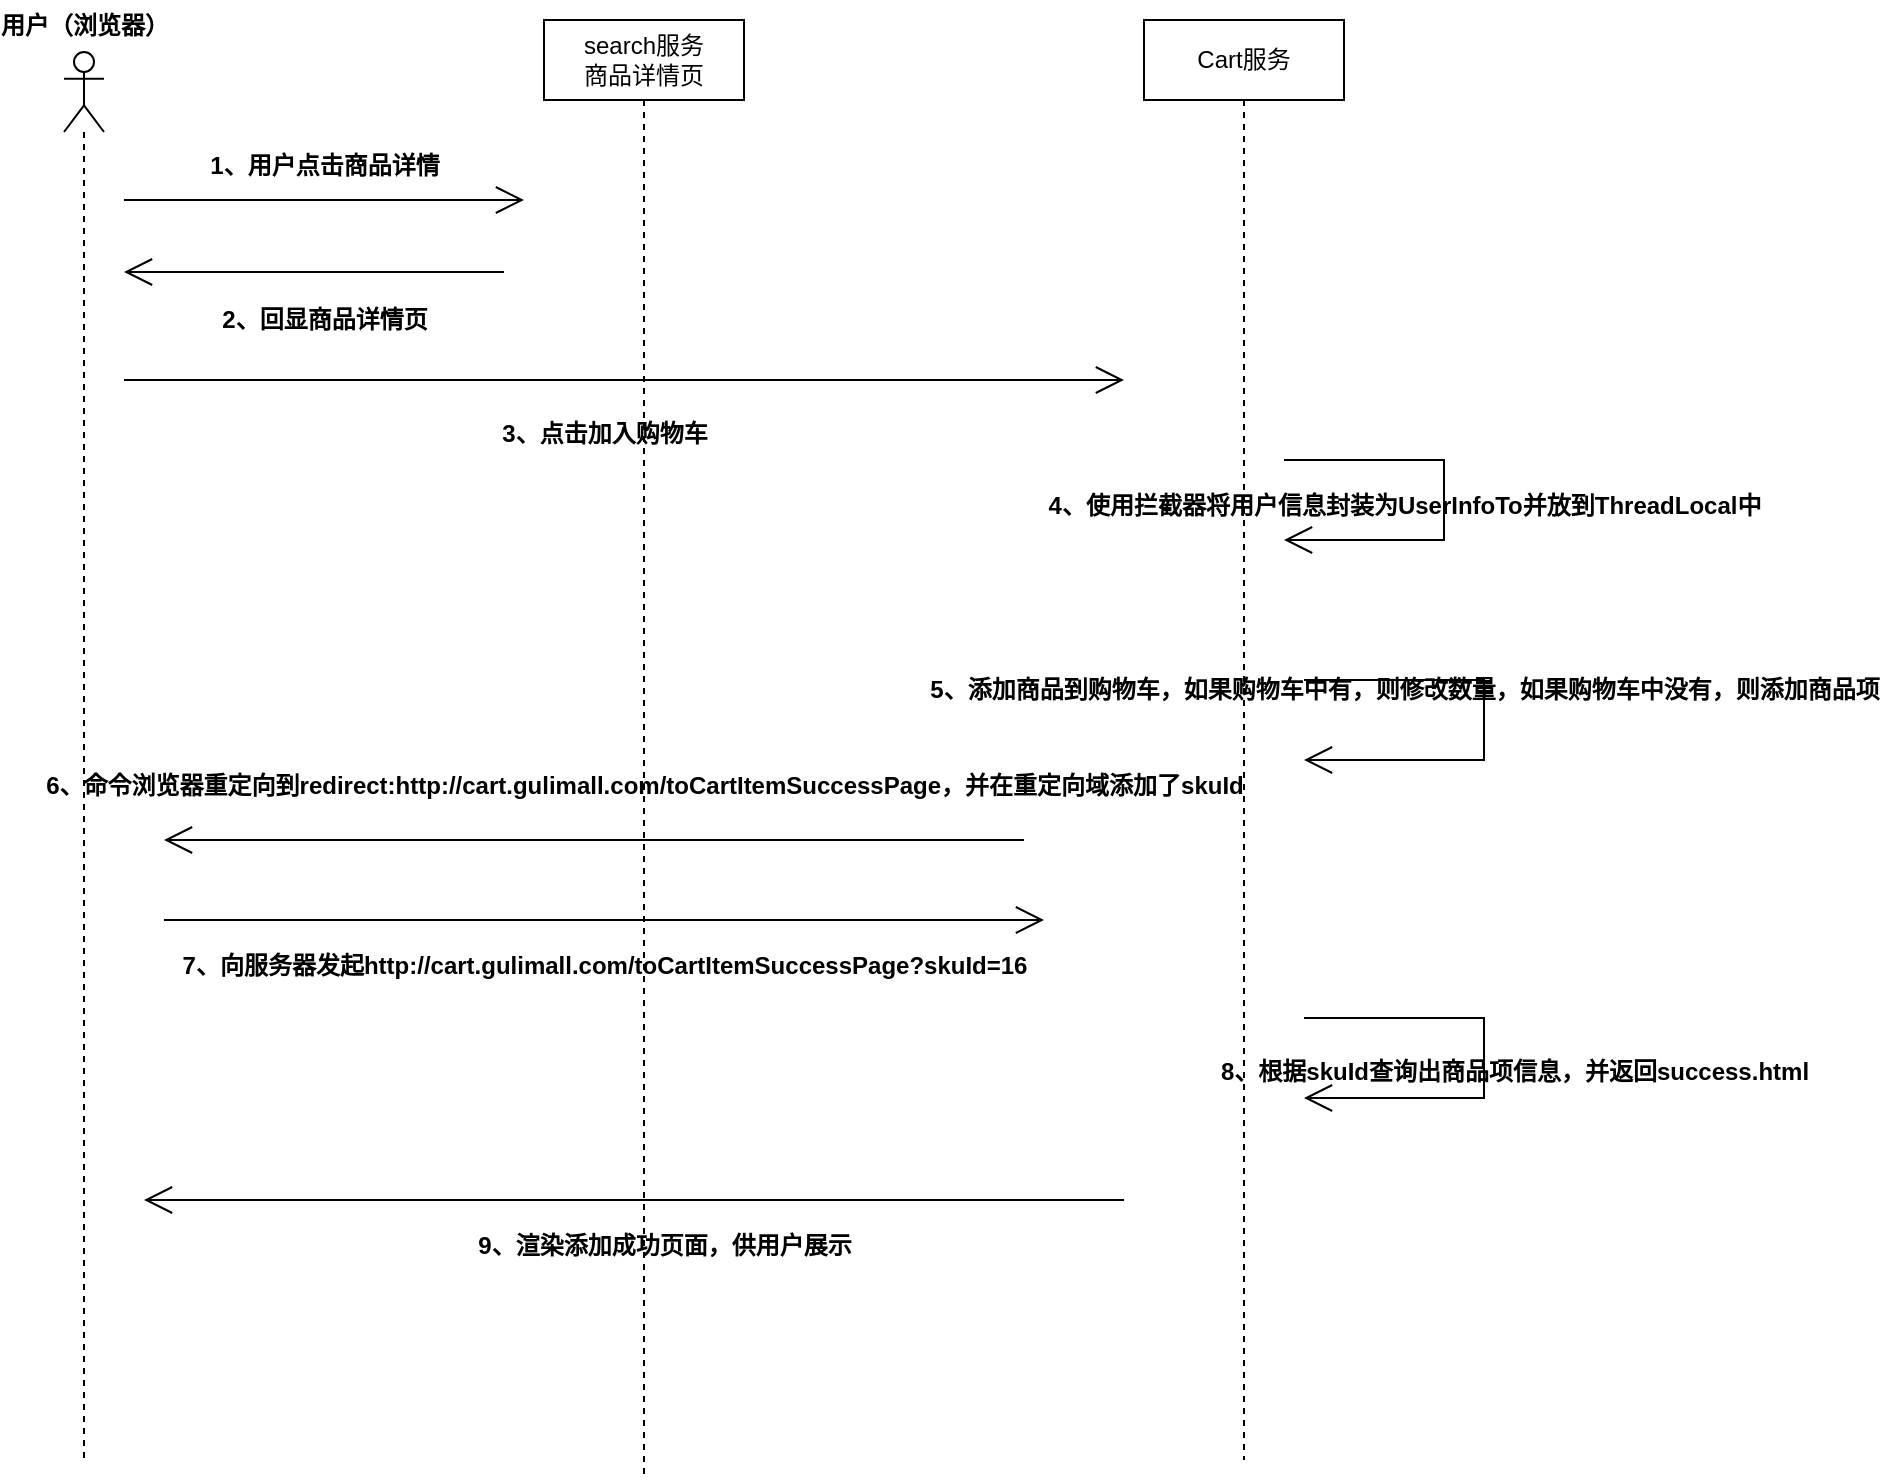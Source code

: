 <mxfile version="21.2.3" type="github">
  <diagram name="第 1 页" id="-aPTYqdTrdN1IJA7BTyB">
    <mxGraphModel dx="1138" dy="606" grid="1" gridSize="10" guides="1" tooltips="1" connect="1" arrows="1" fold="1" page="1" pageScale="1" pageWidth="827" pageHeight="1169" math="0" shadow="0">
      <root>
        <mxCell id="0" />
        <mxCell id="1" parent="0" />
        <mxCell id="B_nZb027GL8no2wa5hfu-1" value="" style="shape=umlLifeline;perimeter=lifelinePerimeter;whiteSpace=wrap;html=1;container=1;dropTarget=0;collapsible=0;recursiveResize=0;outlineConnect=0;portConstraint=eastwest;newEdgeStyle={&quot;edgeStyle&quot;:&quot;elbowEdgeStyle&quot;,&quot;elbow&quot;:&quot;vertical&quot;,&quot;curved&quot;:0,&quot;rounded&quot;:0};participant=umlActor;" vertex="1" parent="1">
          <mxGeometry x="100" y="646" width="20" height="704" as="geometry" />
        </mxCell>
        <mxCell id="B_nZb027GL8no2wa5hfu-2" value="用户（浏览器）" style="text;align=center;fontStyle=1;verticalAlign=middle;spacingLeft=3;spacingRight=3;strokeColor=none;rotatable=0;points=[[0,0.5],[1,0.5]];portConstraint=eastwest;html=1;" vertex="1" parent="1">
          <mxGeometry x="70" y="620" width="80" height="26" as="geometry" />
        </mxCell>
        <mxCell id="B_nZb027GL8no2wa5hfu-3" value="search服务&lt;br&gt;商品详情页" style="shape=umlLifeline;perimeter=lifelinePerimeter;whiteSpace=wrap;html=1;container=1;dropTarget=0;collapsible=0;recursiveResize=0;outlineConnect=0;portConstraint=eastwest;newEdgeStyle={&quot;edgeStyle&quot;:&quot;elbowEdgeStyle&quot;,&quot;elbow&quot;:&quot;vertical&quot;,&quot;curved&quot;:0,&quot;rounded&quot;:0};" vertex="1" parent="1">
          <mxGeometry x="340" y="630" width="100" height="730" as="geometry" />
        </mxCell>
        <mxCell id="B_nZb027GL8no2wa5hfu-4" value="Cart服务" style="shape=umlLifeline;perimeter=lifelinePerimeter;whiteSpace=wrap;html=1;container=1;dropTarget=0;collapsible=0;recursiveResize=0;outlineConnect=0;portConstraint=eastwest;newEdgeStyle={&quot;edgeStyle&quot;:&quot;elbowEdgeStyle&quot;,&quot;elbow&quot;:&quot;vertical&quot;,&quot;curved&quot;:0,&quot;rounded&quot;:0};" vertex="1" parent="1">
          <mxGeometry x="640" y="630" width="100" height="720" as="geometry" />
        </mxCell>
        <mxCell id="B_nZb027GL8no2wa5hfu-6" value="" style="endArrow=open;endFill=1;endSize=12;html=1;rounded=0;" edge="1" parent="1">
          <mxGeometry width="160" relative="1" as="geometry">
            <mxPoint x="130" y="720" as="sourcePoint" />
            <mxPoint x="330" y="720" as="targetPoint" />
          </mxGeometry>
        </mxCell>
        <mxCell id="B_nZb027GL8no2wa5hfu-7" value="1、用户点击商品详情" style="text;align=center;fontStyle=1;verticalAlign=middle;spacingLeft=3;spacingRight=3;strokeColor=none;rotatable=0;points=[[0,0.5],[1,0.5]];portConstraint=eastwest;html=1;" vertex="1" parent="1">
          <mxGeometry x="190" y="690" width="80" height="26" as="geometry" />
        </mxCell>
        <mxCell id="B_nZb027GL8no2wa5hfu-8" value="" style="endArrow=open;endFill=1;endSize=12;html=1;rounded=0;" edge="1" parent="1">
          <mxGeometry width="160" relative="1" as="geometry">
            <mxPoint x="130" y="810" as="sourcePoint" />
            <mxPoint x="630" y="810" as="targetPoint" />
          </mxGeometry>
        </mxCell>
        <mxCell id="B_nZb027GL8no2wa5hfu-9" value="3、点击加入购物车" style="text;align=center;fontStyle=1;verticalAlign=middle;spacingLeft=3;spacingRight=3;strokeColor=none;rotatable=0;points=[[0,0.5],[1,0.5]];portConstraint=eastwest;html=1;" vertex="1" parent="1">
          <mxGeometry x="330" y="824" width="80" height="26" as="geometry" />
        </mxCell>
        <mxCell id="B_nZb027GL8no2wa5hfu-10" value="" style="endArrow=open;endFill=1;endSize=12;html=1;rounded=0;" edge="1" parent="1">
          <mxGeometry width="160" relative="1" as="geometry">
            <mxPoint x="320" y="756" as="sourcePoint" />
            <mxPoint x="130" y="756" as="targetPoint" />
            <Array as="points">
              <mxPoint x="200" y="756" />
            </Array>
          </mxGeometry>
        </mxCell>
        <mxCell id="B_nZb027GL8no2wa5hfu-11" value="2、回显商品详情页" style="text;align=center;fontStyle=1;verticalAlign=middle;spacingLeft=3;spacingRight=3;strokeColor=none;rotatable=0;points=[[0,0.5],[1,0.5]];portConstraint=eastwest;html=1;" vertex="1" parent="1">
          <mxGeometry x="190" y="767" width="80" height="26" as="geometry" />
        </mxCell>
        <mxCell id="B_nZb027GL8no2wa5hfu-13" value="" style="endArrow=open;endFill=1;endSize=12;html=1;rounded=0;" edge="1" parent="1">
          <mxGeometry width="160" relative="1" as="geometry">
            <mxPoint x="710" y="850" as="sourcePoint" />
            <mxPoint x="710" y="890" as="targetPoint" />
            <Array as="points">
              <mxPoint x="790" y="850" />
              <mxPoint x="790" y="890" />
            </Array>
          </mxGeometry>
        </mxCell>
        <mxCell id="B_nZb027GL8no2wa5hfu-14" value="4、使用拦截器将用户信息封装为UserInfoTo并放到ThreadLocal中" style="text;align=center;fontStyle=1;verticalAlign=middle;spacingLeft=3;spacingRight=3;strokeColor=none;rotatable=0;points=[[0,0.5],[1,0.5]];portConstraint=eastwest;html=1;" vertex="1" parent="1">
          <mxGeometry x="755" y="860" width="30" height="26" as="geometry" />
        </mxCell>
        <mxCell id="B_nZb027GL8no2wa5hfu-15" value="" style="endArrow=open;endFill=1;endSize=12;html=1;rounded=0;" edge="1" parent="1">
          <mxGeometry width="160" relative="1" as="geometry">
            <mxPoint x="720" y="1129" as="sourcePoint" />
            <mxPoint x="720" y="1169" as="targetPoint" />
            <Array as="points">
              <mxPoint x="810" y="1129" />
              <mxPoint x="810" y="1169" />
            </Array>
          </mxGeometry>
        </mxCell>
        <mxCell id="B_nZb027GL8no2wa5hfu-16" value="5、添加商品到购物车，如果购物车中有，则修改数量，如果购物车中没有，则添加商品项" style="text;align=center;fontStyle=1;verticalAlign=middle;spacingLeft=3;spacingRight=3;strokeColor=none;rotatable=0;points=[[0,0.5],[1,0.5]];portConstraint=eastwest;html=1;" vertex="1" parent="1">
          <mxGeometry x="730" y="950" width="80" height="30" as="geometry" />
        </mxCell>
        <mxCell id="B_nZb027GL8no2wa5hfu-19" value="" style="endArrow=open;endFill=1;endSize=12;html=1;rounded=0;" edge="1" parent="1">
          <mxGeometry width="160" relative="1" as="geometry">
            <mxPoint x="580" y="1040" as="sourcePoint" />
            <mxPoint x="150" y="1040" as="targetPoint" />
          </mxGeometry>
        </mxCell>
        <mxCell id="B_nZb027GL8no2wa5hfu-20" value="6、命令浏览器重定向到redirect:http://cart.gulimall.com/toCartItemSuccessPage，并在重定向域添加了skuId" style="text;align=center;fontStyle=1;verticalAlign=middle;spacingLeft=3;spacingRight=3;strokeColor=none;rotatable=0;points=[[0,0.5],[1,0.5]];portConstraint=eastwest;html=1;" vertex="1" parent="1">
          <mxGeometry x="350" y="1000" width="80" height="26" as="geometry" />
        </mxCell>
        <mxCell id="B_nZb027GL8no2wa5hfu-25" value="" style="endArrow=open;endFill=1;endSize=12;html=1;rounded=0;" edge="1" parent="1">
          <mxGeometry width="160" relative="1" as="geometry">
            <mxPoint x="150" y="1080" as="sourcePoint" />
            <mxPoint x="590" y="1080" as="targetPoint" />
          </mxGeometry>
        </mxCell>
        <mxCell id="B_nZb027GL8no2wa5hfu-26" value="7、向服务器发起http://cart.gulimall.com/toCartItemSuccessPage?skuId=16" style="text;align=center;fontStyle=1;verticalAlign=middle;spacingLeft=3;spacingRight=3;strokeColor=none;rotatable=0;points=[[0,0.5],[1,0.5]];portConstraint=eastwest;html=1;" vertex="1" parent="1">
          <mxGeometry x="330" y="1090" width="80" height="26" as="geometry" />
        </mxCell>
        <mxCell id="B_nZb027GL8no2wa5hfu-29" value="" style="endArrow=open;endFill=1;endSize=12;html=1;rounded=0;" edge="1" parent="1">
          <mxGeometry width="160" relative="1" as="geometry">
            <mxPoint x="720" y="960" as="sourcePoint" />
            <mxPoint x="720" y="1000" as="targetPoint" />
            <Array as="points">
              <mxPoint x="810" y="960" />
              <mxPoint x="810" y="1000" />
            </Array>
          </mxGeometry>
        </mxCell>
        <mxCell id="B_nZb027GL8no2wa5hfu-30" value="8、根据skuId查询出商品项信息，并返回success.html" style="text;align=center;fontStyle=1;verticalAlign=middle;spacingLeft=3;spacingRight=3;strokeColor=none;rotatable=0;points=[[0,0.5],[1,0.5]];portConstraint=eastwest;html=1;" vertex="1" parent="1">
          <mxGeometry x="785" y="1143" width="80" height="26" as="geometry" />
        </mxCell>
        <mxCell id="B_nZb027GL8no2wa5hfu-31" value="" style="endArrow=open;endFill=1;endSize=12;html=1;rounded=0;" edge="1" parent="1">
          <mxGeometry width="160" relative="1" as="geometry">
            <mxPoint x="630" y="1220" as="sourcePoint" />
            <mxPoint x="140" y="1220" as="targetPoint" />
          </mxGeometry>
        </mxCell>
        <mxCell id="B_nZb027GL8no2wa5hfu-32" value="9、渲染添加成功页面，供用户展示" style="text;align=center;fontStyle=1;verticalAlign=middle;spacingLeft=3;spacingRight=3;strokeColor=none;rotatable=0;points=[[0,0.5],[1,0.5]];portConstraint=eastwest;html=1;" vertex="1" parent="1">
          <mxGeometry x="360" y="1230" width="80" height="26" as="geometry" />
        </mxCell>
      </root>
    </mxGraphModel>
  </diagram>
</mxfile>
